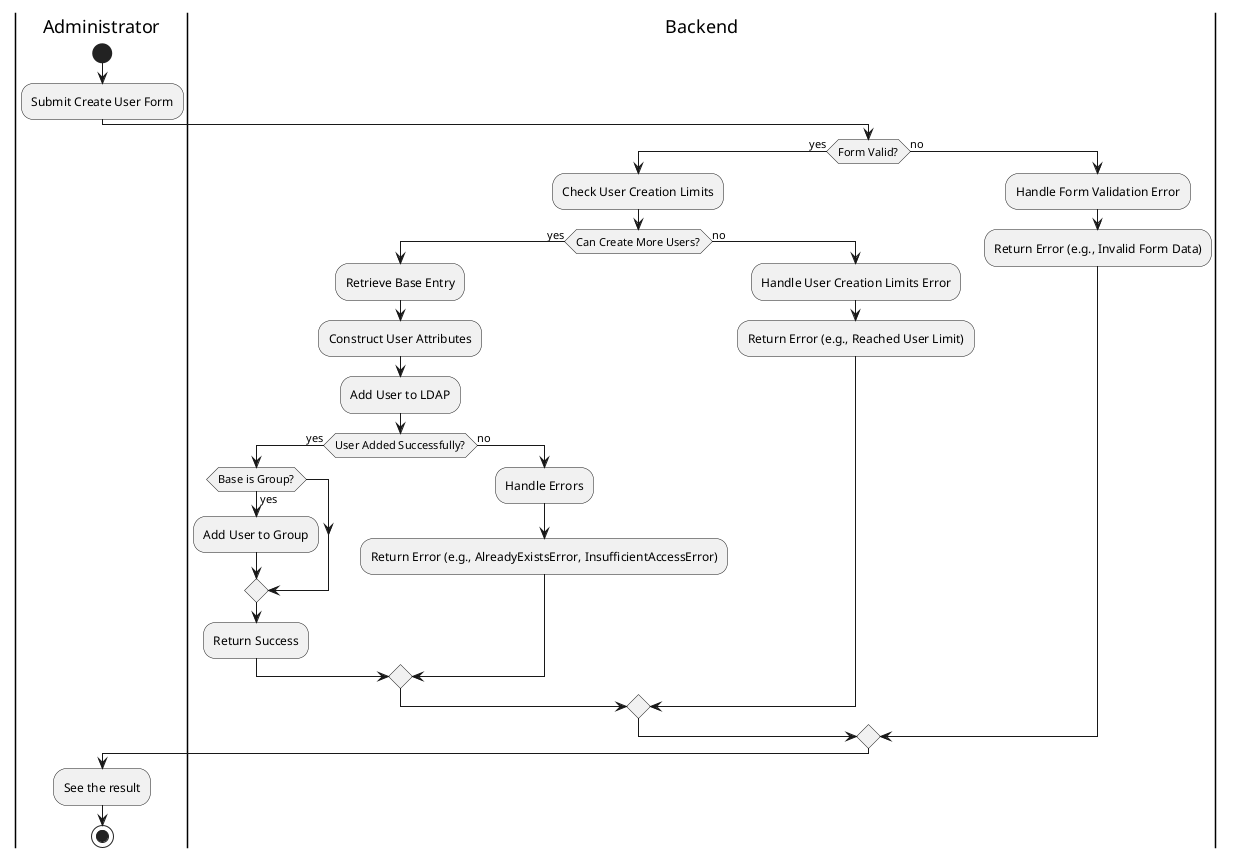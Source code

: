 @startuml activity-diagram create user
|Administrator|
start
:Submit Create User Form;

|Backend|
if (Form Valid?) then (yes)
    :Check User Creation Limits;

    if (Can Create More Users?) then (yes)
        :Retrieve Base Entry;
        :Construct User Attributes;
        :Add User to LDAP;

        if (User Added Successfully?) then (yes)
            if (Base is Group?) then (yes)
                :Add User to Group;
            endif
            :Return Success;
        else (no)
            :Handle Errors;
            :Return Error (e.g., AlreadyExistsError, InsufficientAccessError);
        endif
    else (no)
        :Handle User Creation Limits Error;
        :Return Error (e.g., Reached User Limit);
    endif
else (no)
    :Handle Form Validation Error;
    :Return Error (e.g., Invalid Form Data);
endif

|Administrator|
:See the result;

stop
@enduml
